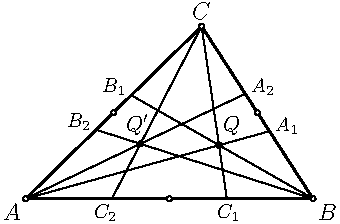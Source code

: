 import geometry;
size(6cm);

triangle t = triangleabc(5, 6, 7);

point A = t.A;
point B = t.B;
point C = t.C;


point C1 = 0.7*t.B;
point B1 = 0.6*t.C;


line b = line(B, false, B1);
line c = line(C, false, C1);

point Q = intersectionpoint(c, b);

line a = line(A, false, Q);

triangle t1 = cevian(t, Q);
triangle t2 = isotomic(t, Q);

point Qp = isotomicconjugate(t, Q); 

line Ap = line(A, false, Qp);
line Bp = line(B, false, Qp);
line Cp = line(C, false, Qp);

point Ma=midpoint(t.BC), Mb=midpoint(t.AC), Mc=midpoint(t.BA);

//draw all figures

draw(t, linewidth(bp));
dot("\(A\)", A, SW);
dot("\(B\)", B, SE);
dot("\(C\)", C, N);

draw(segment(isotomic(t.VA,Q))^^segment(isotomic(t.VB,Q))^^segment(isotomic(t.VC,Q)));
draw(segment(cevian(t.VA,Q))^^segment(cevian(t.VB,Q))^^segment(cevian(t.VC,Q)));

dot(Label("\(Q\)", fontsize(11)), Q, E*0.98+N*1.5);
dot(Label("\(Q'\)", fontsize(11)), Qp, W*0.2+N*1.3);

label("$A_1$", "$B_1$", "$C_1$", t1, fontsize(10));
label("$A_2$", "$B_2$", "$C_2$", t2, fontsize(10));

//draw(t1.A--t2.A, 0.8*black, StickIntervalMarker(2,1,0.8*black));
//draw(t1.B--t2.B, 0.8*black, StickIntervalMarker(2,2,0.8*black));
//draw(t1.C--t2.C, dashed+black,//% 0.8*black, 
//StickIntervalMarker(2,3));




dot(Ma, UnFill);
dot(Mb, UnFill);
dot(Mc, UnFill);

//dot("$M_a$",Ma,-dir(t.VA), fontsize(10));
//dot("$M_b$",Mb,-dir(t.VB), fontsize(10)); 
//dot("$M_c$",Mc,-dir(t.VC), fontsize(10));


/*
draw(Label("\(a\)", Relative(1), fontsize(10)), a);
draw(Label("\(b\)", Relative(1), fontsize(10)), b);
draw(Label("\(c\)", Relative(1), fontsize(10)), c);



draw(Label("\(a'\)", Relative(1), fontsize(10)), Ap);
draw(Label("\(b'\)", Relative(0.98), fontsize(10), align=N), Bp);
draw(Label("\(c'\)", Relative(1), fontsize(10)), Cp);
*/


//unfill dots
dot(A, UnFill);
dot(B, UnFill);
dot(C, UnFill);

